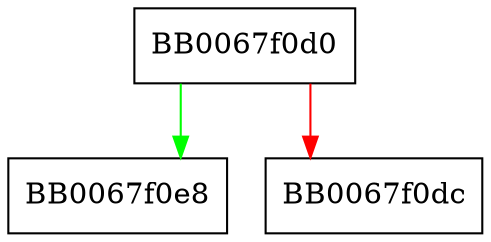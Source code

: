 digraph X509_STORE_CTX_get1_chain {
  node [shape="box"];
  graph [splines=ortho];
  BB0067f0d0 -> BB0067f0e8 [color="green"];
  BB0067f0d0 -> BB0067f0dc [color="red"];
}